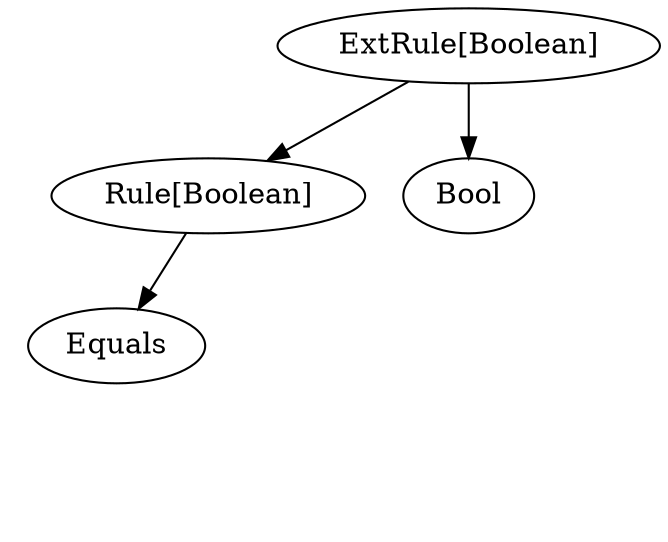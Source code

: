digraph {
    splines=true

    ExtRuleBool[label="ExtRule[Boolean]" class="operator"]
    RuleBool[label="Rule[Boolean]" class="operator"]
    RuleInt[label="Rule[Int]" class="operator" style="invis"]

    And[style="invis"]
    Equals
    Bool

    ExtRuleBool -> RuleBool[class="relies"]
    ExtRuleBool -> Bool
    Equals -> RuleInt[class="relies" style="invis"]
    RuleBool -> And[style="invis"]
    RuleBool -> Equals
    And -> RuleBool[class="relies" style="invis"]
    And -> ExtRuleBool[class="relies" style="invis"]
}
